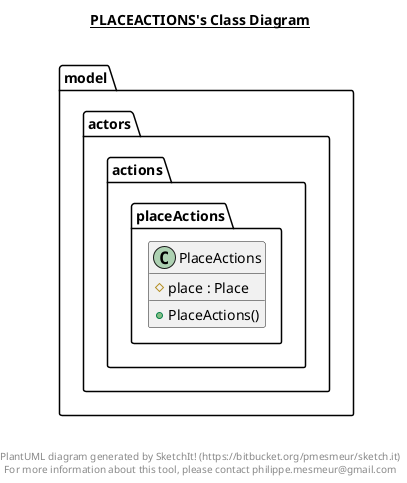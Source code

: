 @startuml

title __PLACEACTIONS's Class Diagram__\n

  namespace model {
    namespace actors.actions {
      namespace placeActions {
        class model.actors.actions.placeActions.PlaceActions {
            # place : Place
            + PlaceActions()
        }
      }
    }
  }
  



right footer


PlantUML diagram generated by SketchIt! (https://bitbucket.org/pmesmeur/sketch.it)
For more information about this tool, please contact philippe.mesmeur@gmail.com
endfooter

@enduml
